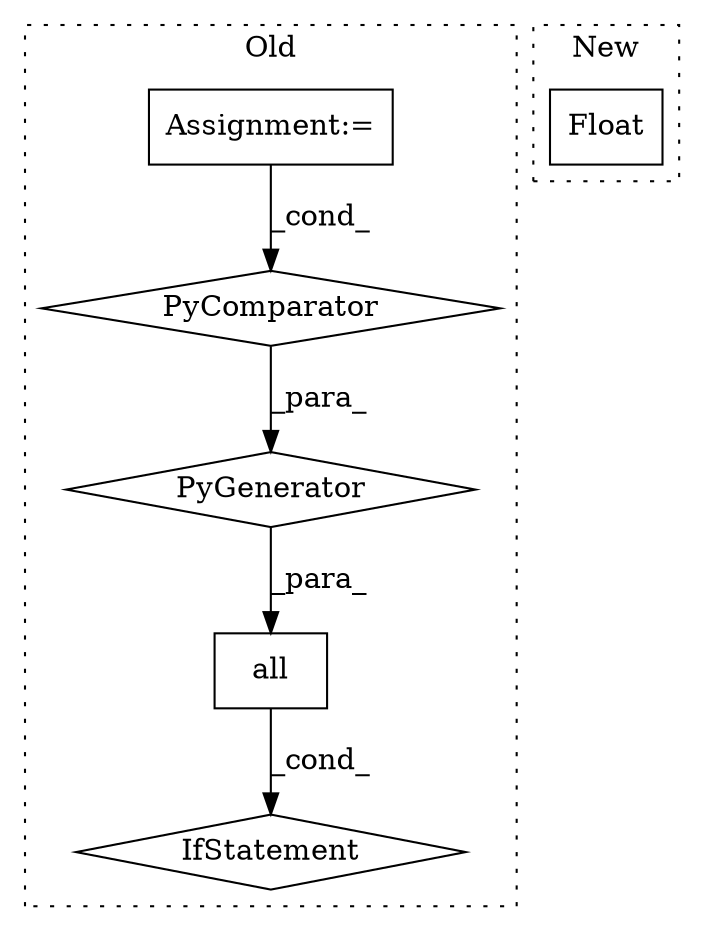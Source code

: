 digraph G {
subgraph cluster0 {
1 [label="all" a="32" s="2302,2439" l="15,-3" shape="box"];
3 [label="IfStatement" a="25" s="2298,2436" l="4,2" shape="diamond"];
4 [label="PyGenerator" a="107" s="2317" l="122" shape="diamond"];
5 [label="PyComparator" a="113" s="2403" l="30" shape="diamond"];
6 [label="Assignment:=" a="7" s="2403" l="30" shape="box"];
label = "Old";
style="dotted";
}
subgraph cluster1 {
2 [label="Float" a="32" s="1915,1963" l="6,1" shape="box"];
label = "New";
style="dotted";
}
1 -> 3 [label="_cond_"];
4 -> 1 [label="_para_"];
5 -> 4 [label="_para_"];
6 -> 5 [label="_cond_"];
}